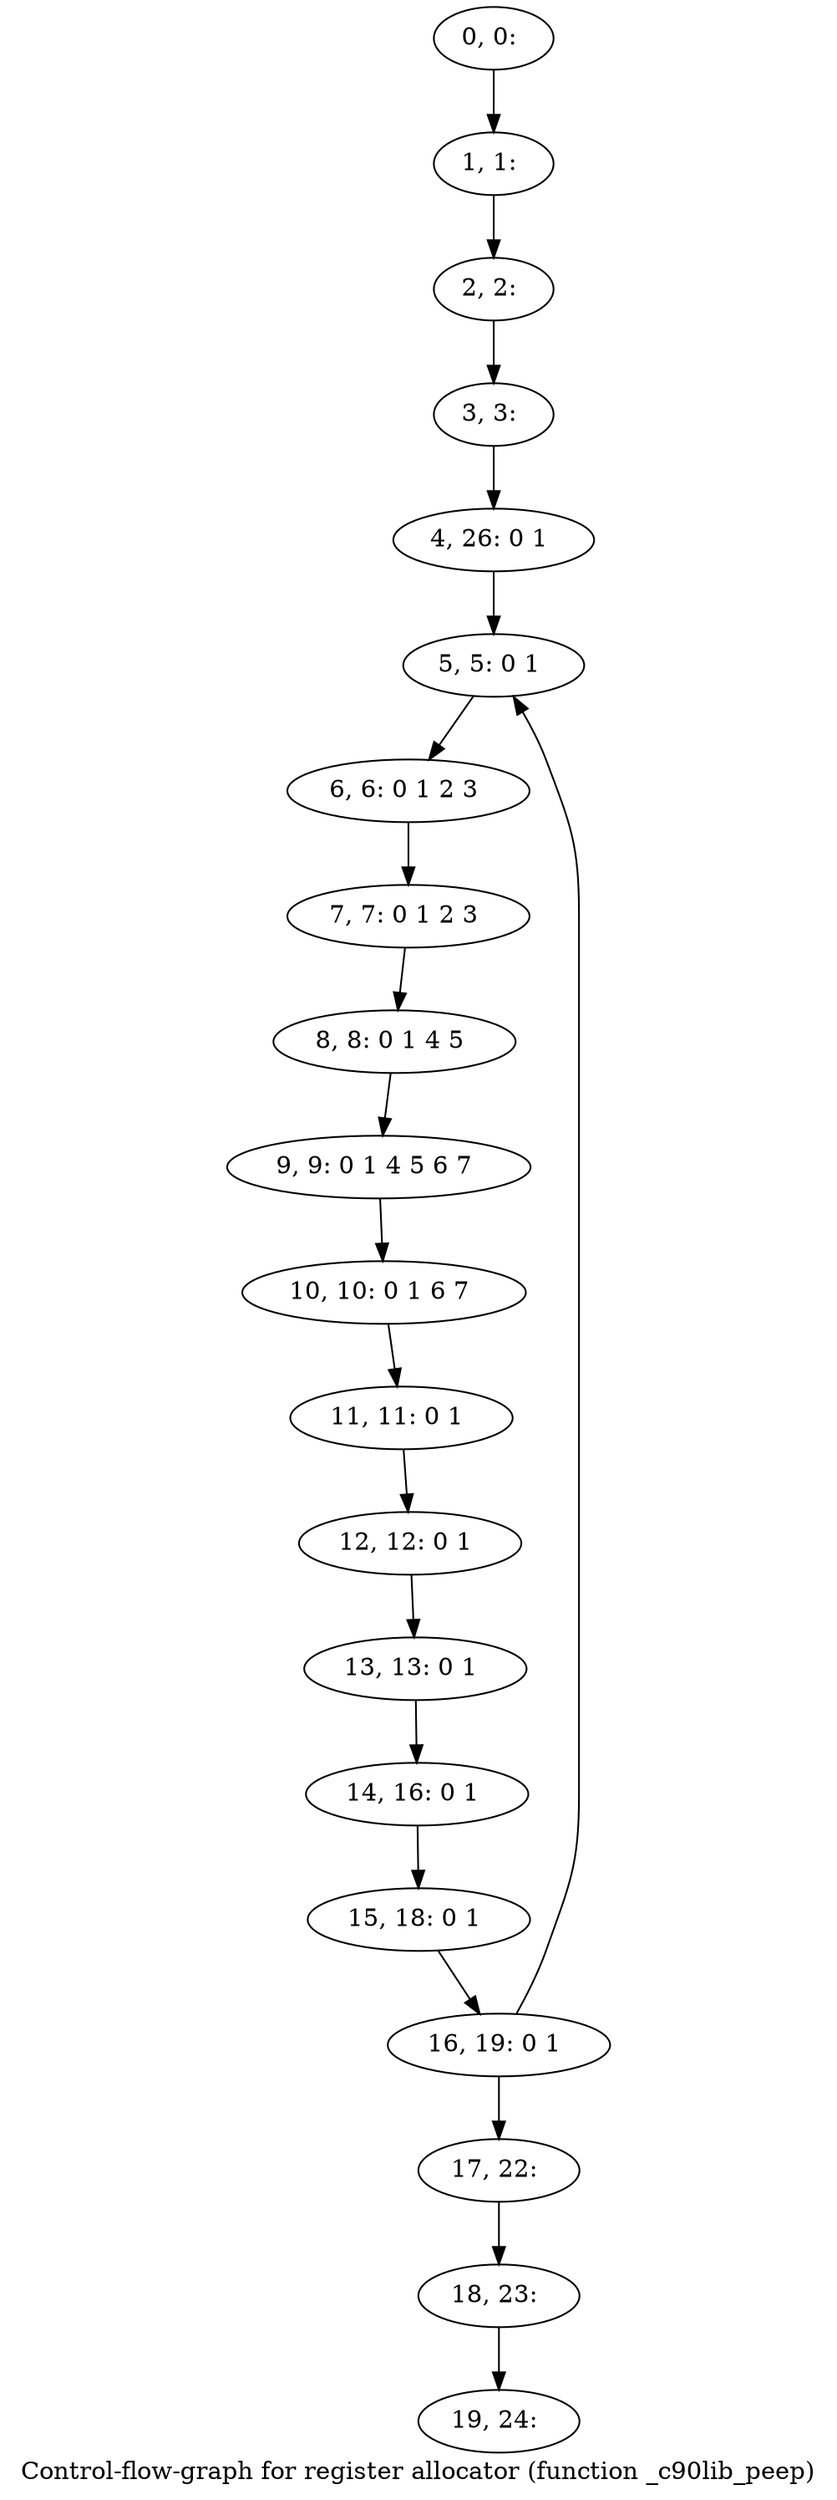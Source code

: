 digraph G {
graph [label="Control-flow-graph for register allocator (function _c90lib_peep)"]
0[label="0, 0: "];
1[label="1, 1: "];
2[label="2, 2: "];
3[label="3, 3: "];
4[label="4, 26: 0 1 "];
5[label="5, 5: 0 1 "];
6[label="6, 6: 0 1 2 3 "];
7[label="7, 7: 0 1 2 3 "];
8[label="8, 8: 0 1 4 5 "];
9[label="9, 9: 0 1 4 5 6 7 "];
10[label="10, 10: 0 1 6 7 "];
11[label="11, 11: 0 1 "];
12[label="12, 12: 0 1 "];
13[label="13, 13: 0 1 "];
14[label="14, 16: 0 1 "];
15[label="15, 18: 0 1 "];
16[label="16, 19: 0 1 "];
17[label="17, 22: "];
18[label="18, 23: "];
19[label="19, 24: "];
0->1 ;
1->2 ;
2->3 ;
3->4 ;
4->5 ;
5->6 ;
6->7 ;
7->8 ;
8->9 ;
9->10 ;
10->11 ;
11->12 ;
12->13 ;
13->14 ;
14->15 ;
15->16 ;
16->17 ;
16->5 ;
17->18 ;
18->19 ;
}
